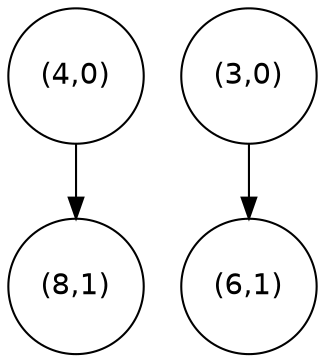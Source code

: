 digraph solution {
    "(8,1)" [shape=circle] [fontname="Helvetica"] [pos="8,1!"];
    "(4,0)" [shape=circle] [fontname="Helvetica"] [pos="4,0!"];
    "(3,0)" [shape=circle] [fontname="Helvetica"] [pos="3,0!"];
    "(6,1)" [shape=circle] [fontname="Helvetica"] [pos="6,1!"];
    "(4,0)" -> "(8,1)" [fontname="Helvetica"];
    "(3,0)" -> "(6,1)" [fontname="Helvetica"];
}